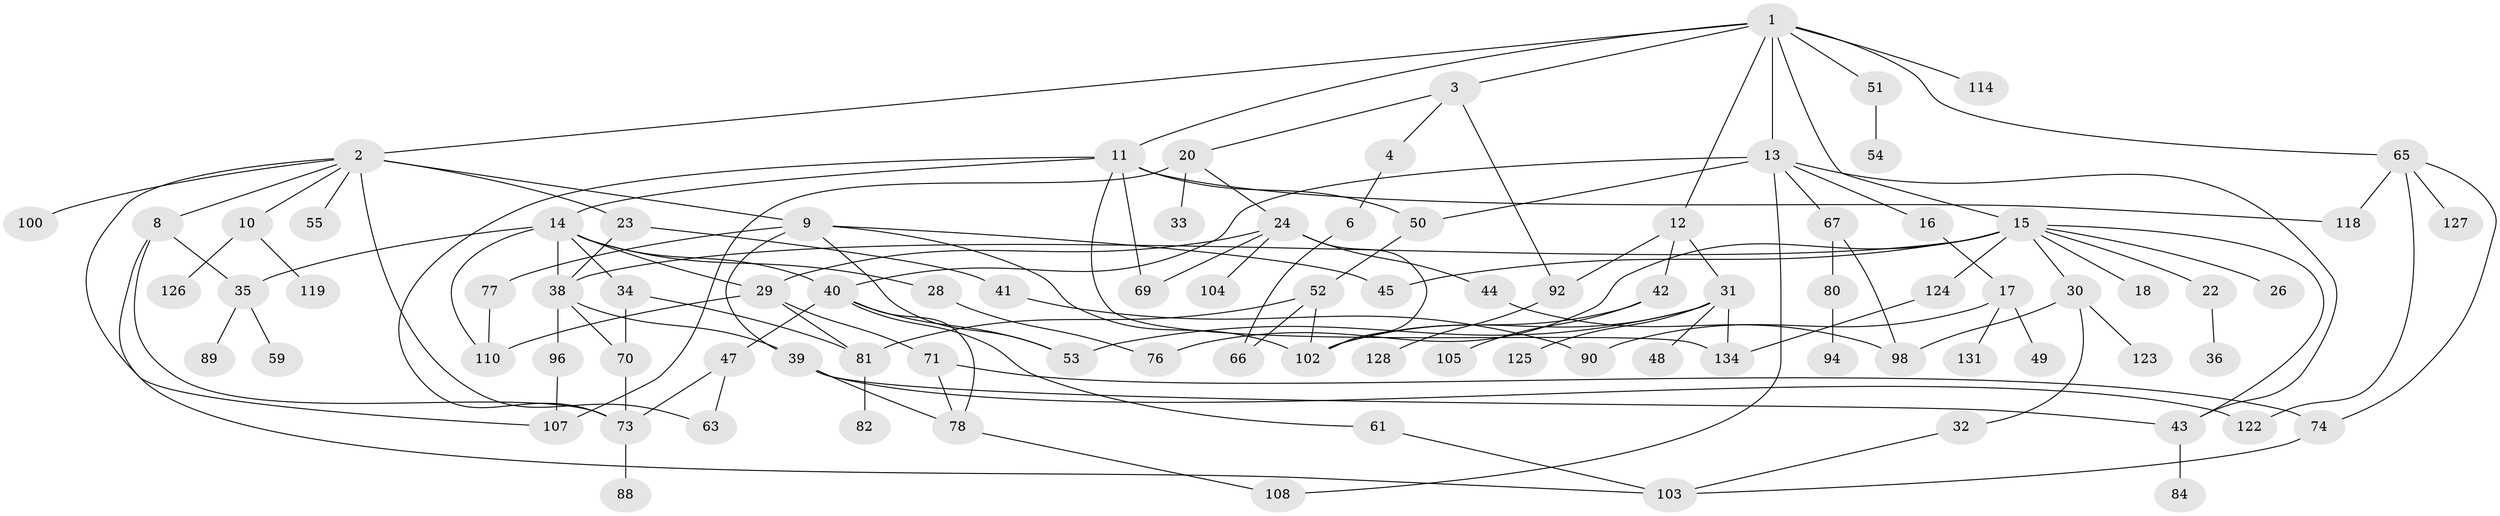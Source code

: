 // Generated by graph-tools (version 1.1) at 2025/51/02/27/25 19:51:38]
// undirected, 92 vertices, 136 edges
graph export_dot {
graph [start="1"]
  node [color=gray90,style=filled];
  1 [super="+7"];
  2 [super="+5"];
  3 [super="+91"];
  4;
  6;
  8 [super="+109"];
  9 [super="+21"];
  10;
  11 [super="+95"];
  12;
  13 [super="+46"];
  14 [super="+27"];
  15 [super="+19"];
  16 [super="+86"];
  17 [super="+57"];
  18 [super="+106"];
  20 [super="+121"];
  22 [super="+60"];
  23 [super="+130"];
  24 [super="+25"];
  26 [super="+75"];
  28 [super="+120"];
  29 [super="+56"];
  30 [super="+97"];
  31 [super="+58"];
  32;
  33 [super="+99"];
  34 [super="+64"];
  35 [super="+37"];
  36;
  38 [super="+132"];
  39 [super="+72"];
  40 [super="+87"];
  41;
  42 [super="+115"];
  43;
  44;
  45;
  47 [super="+68"];
  48;
  49;
  50;
  51;
  52 [super="+62"];
  53 [super="+113"];
  54;
  55;
  59;
  61;
  63;
  65 [super="+93"];
  66;
  67;
  69;
  70;
  71;
  73 [super="+79"];
  74 [super="+83"];
  76;
  77;
  78 [super="+85"];
  80;
  81 [super="+101"];
  82;
  84;
  88;
  89;
  90;
  92 [super="+111"];
  94 [super="+112"];
  96 [super="+117"];
  98 [super="+116"];
  100;
  102;
  103 [super="+129"];
  104;
  105;
  107;
  108 [super="+133"];
  110;
  114;
  118;
  119;
  122;
  123;
  124;
  125;
  126;
  127;
  128;
  131;
  134;
  1 -- 2;
  1 -- 3;
  1 -- 11;
  1 -- 65;
  1 -- 114;
  1 -- 51;
  1 -- 12;
  1 -- 13;
  1 -- 15;
  2 -- 8;
  2 -- 10;
  2 -- 63;
  2 -- 100;
  2 -- 23 [weight=2];
  2 -- 55;
  2 -- 9;
  2 -- 107;
  3 -- 4;
  3 -- 20;
  3 -- 92;
  4 -- 6;
  6 -- 66;
  8 -- 35;
  8 -- 73;
  8 -- 103;
  9 -- 53;
  9 -- 77;
  9 -- 102;
  9 -- 45;
  9 -- 39;
  10 -- 119;
  10 -- 126;
  11 -- 14;
  11 -- 118;
  11 -- 69;
  11 -- 50;
  11 -- 134;
  11 -- 73;
  12 -- 31;
  12 -- 42;
  12 -- 92;
  13 -- 16;
  13 -- 108;
  13 -- 43;
  13 -- 40;
  13 -- 50;
  13 -- 67;
  14 -- 35;
  14 -- 38;
  14 -- 34;
  14 -- 40;
  14 -- 110;
  14 -- 28;
  14 -- 29;
  15 -- 18;
  15 -- 38;
  15 -- 43;
  15 -- 45;
  15 -- 124;
  15 -- 22;
  15 -- 26;
  15 -- 76;
  15 -- 30;
  16 -- 17;
  17 -- 49;
  17 -- 131;
  17 -- 90;
  20 -- 24;
  20 -- 33 [weight=2];
  20 -- 107;
  22 -- 36;
  23 -- 41;
  23 -- 38;
  24 -- 44;
  24 -- 69;
  24 -- 104;
  24 -- 102;
  24 -- 29;
  28 -- 76;
  29 -- 110;
  29 -- 71;
  29 -- 81;
  30 -- 32;
  30 -- 98;
  30 -- 123;
  31 -- 48;
  31 -- 134;
  31 -- 102;
  31 -- 125;
  31 -- 53;
  32 -- 103;
  34 -- 81;
  34 -- 70;
  35 -- 59;
  35 -- 89;
  38 -- 39;
  38 -- 70;
  38 -- 96;
  39 -- 122;
  39 -- 43;
  39 -- 78;
  40 -- 47;
  40 -- 61;
  40 -- 78;
  40 -- 53;
  41 -- 90;
  42 -- 105;
  42 -- 102;
  43 -- 84;
  44 -- 98;
  47 -- 73;
  47 -- 63;
  50 -- 52;
  51 -- 54;
  52 -- 66;
  52 -- 81;
  52 -- 102;
  61 -- 103;
  65 -- 127;
  65 -- 118;
  65 -- 74;
  65 -- 122;
  67 -- 80;
  67 -- 98;
  70 -- 73;
  71 -- 74;
  71 -- 78;
  73 -- 88;
  74 -- 103;
  77 -- 110;
  78 -- 108;
  80 -- 94;
  81 -- 82;
  92 -- 128;
  96 -- 107;
  124 -- 134;
}
